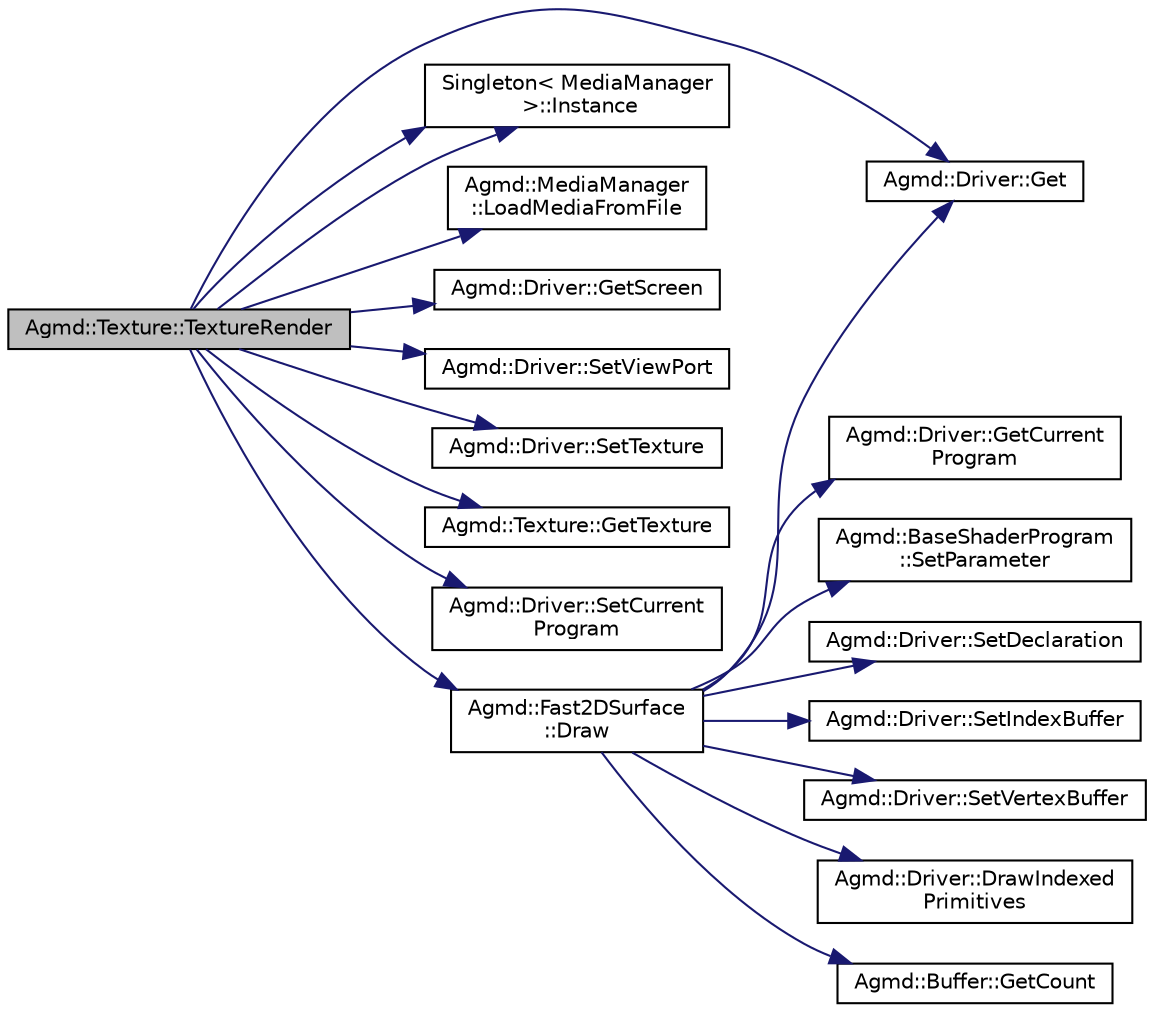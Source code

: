digraph "Agmd::Texture::TextureRender"
{
  edge [fontname="Helvetica",fontsize="10",labelfontname="Helvetica",labelfontsize="10"];
  node [fontname="Helvetica",fontsize="10",shape=record];
  rankdir="LR";
  Node1 [label="Agmd::Texture::TextureRender",height=0.2,width=0.4,color="black", fillcolor="grey75", style="filled" fontcolor="black"];
  Node1 -> Node2 [color="midnightblue",fontsize="10",style="solid",fontname="Helvetica"];
  Node2 [label="Agmd::Driver::Get",height=0.2,width=0.4,color="black", fillcolor="white", style="filled",URL="$class_agmd_1_1_driver.html#aedf84a4d782cbaad6a5d5eb1fd17b682"];
  Node1 -> Node3 [color="midnightblue",fontsize="10",style="solid",fontname="Helvetica"];
  Node3 [label="Singleton\< MediaManager\l \>::Instance",height=0.2,width=0.4,color="black", fillcolor="white", style="filled",URL="$class_singleton.html#a131e87528259529400d58b6df5d9743c"];
  Node1 -> Node4 [color="midnightblue",fontsize="10",style="solid",fontname="Helvetica"];
  Node4 [label="Agmd::MediaManager\l::LoadMediaFromFile",height=0.2,width=0.4,color="black", fillcolor="white", style="filled",URL="$class_agmd_1_1_media_manager.html#ae4602b1d6e9800cf24b8338dbb6e50b8"];
  Node1 -> Node5 [color="midnightblue",fontsize="10",style="solid",fontname="Helvetica"];
  Node5 [label="Agmd::Driver::GetScreen",height=0.2,width=0.4,color="black", fillcolor="white", style="filled",URL="$class_agmd_1_1_driver.html#a94ddb55c49236dc19039b0ff01b6c90e"];
  Node1 -> Node6 [color="midnightblue",fontsize="10",style="solid",fontname="Helvetica"];
  Node6 [label="Agmd::Driver::SetViewPort",height=0.2,width=0.4,color="black", fillcolor="white", style="filled",URL="$class_agmd_1_1_driver.html#ab16bec32bad282876e909ee90df11be7"];
  Node1 -> Node7 [color="midnightblue",fontsize="10",style="solid",fontname="Helvetica"];
  Node7 [label="Agmd::Driver::SetTexture",height=0.2,width=0.4,color="black", fillcolor="white", style="filled",URL="$class_agmd_1_1_driver.html#ae64ea2bdfb1bc1b114184d1135b613ff"];
  Node1 -> Node8 [color="midnightblue",fontsize="10",style="solid",fontname="Helvetica"];
  Node8 [label="Agmd::Texture::GetTexture",height=0.2,width=0.4,color="black", fillcolor="white", style="filled",URL="$class_agmd_1_1_texture.html#a62313bf0a9d534c64ae9071d4dc0f200"];
  Node1 -> Node9 [color="midnightblue",fontsize="10",style="solid",fontname="Helvetica"];
  Node9 [label="Agmd::Driver::SetCurrent\lProgram",height=0.2,width=0.4,color="black", fillcolor="white", style="filled",URL="$class_agmd_1_1_driver.html#ac6d8e0a25e5bac4591731a006338eeb3"];
  Node1 -> Node3 [color="midnightblue",fontsize="10",style="solid",fontname="Helvetica"];
  Node1 -> Node10 [color="midnightblue",fontsize="10",style="solid",fontname="Helvetica"];
  Node10 [label="Agmd::Fast2DSurface\l::Draw",height=0.2,width=0.4,color="black", fillcolor="white", style="filled",URL="$class_agmd_1_1_fast2_d_surface.html#a6af73bac96a71d16756b9b93d2e97bd6"];
  Node10 -> Node2 [color="midnightblue",fontsize="10",style="solid",fontname="Helvetica"];
  Node10 -> Node11 [color="midnightblue",fontsize="10",style="solid",fontname="Helvetica"];
  Node11 [label="Agmd::Driver::GetCurrent\lProgram",height=0.2,width=0.4,color="black", fillcolor="white", style="filled",URL="$class_agmd_1_1_driver.html#a2b14b7ecb1a8533e2b4e80d88fc95656"];
  Node10 -> Node12 [color="midnightblue",fontsize="10",style="solid",fontname="Helvetica"];
  Node12 [label="Agmd::BaseShaderProgram\l::SetParameter",height=0.2,width=0.4,color="black", fillcolor="white", style="filled",URL="$class_agmd_1_1_base_shader_program.html#a686505b3561b39d3dcd1600f0ace6e9a"];
  Node10 -> Node13 [color="midnightblue",fontsize="10",style="solid",fontname="Helvetica"];
  Node13 [label="Agmd::Driver::SetDeclaration",height=0.2,width=0.4,color="black", fillcolor="white", style="filled",URL="$class_agmd_1_1_driver.html#a302ea30a784d1eadd3f317f33a86ca71"];
  Node10 -> Node14 [color="midnightblue",fontsize="10",style="solid",fontname="Helvetica"];
  Node14 [label="Agmd::Driver::SetIndexBuffer",height=0.2,width=0.4,color="black", fillcolor="white", style="filled",URL="$class_agmd_1_1_driver.html#a5dccb83b805c97bc4b50c92999055737"];
  Node10 -> Node15 [color="midnightblue",fontsize="10",style="solid",fontname="Helvetica"];
  Node15 [label="Agmd::Driver::SetVertexBuffer",height=0.2,width=0.4,color="black", fillcolor="white", style="filled",URL="$class_agmd_1_1_driver.html#a8250e4086394f717b67cb38059a8d3fe"];
  Node10 -> Node16 [color="midnightblue",fontsize="10",style="solid",fontname="Helvetica"];
  Node16 [label="Agmd::Driver::DrawIndexed\lPrimitives",height=0.2,width=0.4,color="black", fillcolor="white", style="filled",URL="$class_agmd_1_1_driver.html#a602d935335e7601b5fe2b74fe57d3547"];
  Node10 -> Node17 [color="midnightblue",fontsize="10",style="solid",fontname="Helvetica"];
  Node17 [label="Agmd::Buffer::GetCount",height=0.2,width=0.4,color="black", fillcolor="white", style="filled",URL="$class_agmd_1_1_buffer.html#aab7650c321616dc6a30cf7469b642222"];
}
